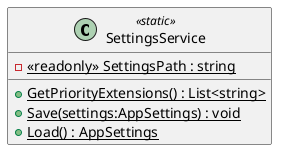 @startuml
class SettingsService <<static>> {
    - {static} <<readonly>> SettingsPath : string
    + {static} GetPriorityExtensions() : List<string>
    + {static} Save(settings:AppSettings) : void
    + {static} Load() : AppSettings
}
@enduml
